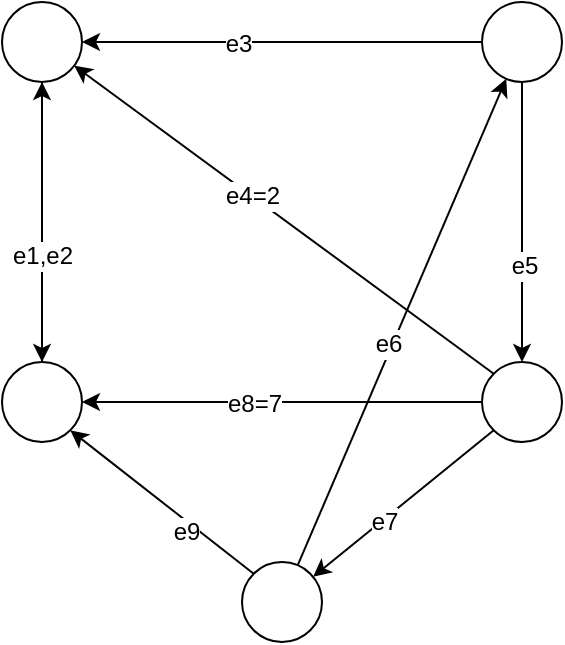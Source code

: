 <mxfile version="10.6.7" type="device"><diagram id="pur7vsi9FKwbe7itVoV9" name="weighted-head-partition"><mxGraphModel dx="1394" dy="819" grid="1" gridSize="10" guides="1" tooltips="1" connect="1" arrows="1" fold="1" page="1" pageScale="1" pageWidth="850" pageHeight="1100" math="0" shadow="0"><root><mxCell id="0"/><mxCell id="1" parent="0"/><mxCell id="kwLg56i8VwDMlJbmLGr5-1" style="edgeStyle=none;rounded=0;orthogonalLoop=1;jettySize=auto;html=1;entryX=0.5;entryY=0;entryDx=0;entryDy=0;" edge="1" parent="1" source="kwLg56i8VwDMlJbmLGr5-2" target="kwLg56i8VwDMlJbmLGr5-5"><mxGeometry relative="1" as="geometry"/></mxCell><mxCell id="kwLg56i8VwDMlJbmLGr5-2" value="" style="ellipse;whiteSpace=wrap;html=1;aspect=fixed;fillColor=none;gradientColor=none;" vertex="1" parent="1"><mxGeometry x="120" y="240" width="40" height="40" as="geometry"/></mxCell><mxCell id="kwLg56i8VwDMlJbmLGr5-3" style="edgeStyle=none;rounded=0;orthogonalLoop=1;jettySize=auto;html=1;" edge="1" parent="1" source="kwLg56i8VwDMlJbmLGr5-5" target="kwLg56i8VwDMlJbmLGr5-2"><mxGeometry relative="1" as="geometry"/></mxCell><mxCell id="kwLg56i8VwDMlJbmLGr5-4" value="e1,e2" style="text;html=1;resizable=0;points=[];align=center;verticalAlign=middle;labelBackgroundColor=#ffffff;" vertex="1" connectable="0" parent="kwLg56i8VwDMlJbmLGr5-3"><mxGeometry x="-0.243" relative="1" as="geometry"><mxPoint as="offset"/></mxGeometry></mxCell><mxCell id="kwLg56i8VwDMlJbmLGr5-5" value="" style="ellipse;whiteSpace=wrap;html=1;aspect=fixed;fillColor=none;gradientColor=none;" vertex="1" parent="1"><mxGeometry x="120" y="420" width="40" height="40" as="geometry"/></mxCell><mxCell id="kwLg56i8VwDMlJbmLGr5-6" style="edgeStyle=none;rounded=0;orthogonalLoop=1;jettySize=auto;html=1;exitX=0;exitY=1;exitDx=0;exitDy=0;" edge="1" parent="1" source="kwLg56i8VwDMlJbmLGr5-12" target="kwLg56i8VwDMlJbmLGr5-17"><mxGeometry relative="1" as="geometry"/></mxCell><mxCell id="kwLg56i8VwDMlJbmLGr5-7" value="e7" style="text;html=1;resizable=0;points=[];align=center;verticalAlign=middle;labelBackgroundColor=#ffffff;" vertex="1" connectable="0" parent="kwLg56i8VwDMlJbmLGr5-6"><mxGeometry x="0.231" y="1" relative="1" as="geometry"><mxPoint as="offset"/></mxGeometry></mxCell><mxCell id="kwLg56i8VwDMlJbmLGr5-8" style="edgeStyle=none;rounded=0;orthogonalLoop=1;jettySize=auto;html=1;exitX=0;exitY=0;exitDx=0;exitDy=0;" edge="1" parent="1" source="kwLg56i8VwDMlJbmLGr5-12" target="kwLg56i8VwDMlJbmLGr5-2"><mxGeometry relative="1" as="geometry"/></mxCell><mxCell id="kwLg56i8VwDMlJbmLGr5-9" value="e4=2" style="text;html=1;resizable=0;points=[];align=center;verticalAlign=middle;labelBackgroundColor=#ffffff;" vertex="1" connectable="0" parent="kwLg56i8VwDMlJbmLGr5-8"><mxGeometry x="0.154" relative="1" as="geometry"><mxPoint as="offset"/></mxGeometry></mxCell><mxCell id="kwLg56i8VwDMlJbmLGr5-10" style="edgeStyle=none;rounded=0;orthogonalLoop=1;jettySize=auto;html=1;" edge="1" parent="1" source="kwLg56i8VwDMlJbmLGr5-12" target="kwLg56i8VwDMlJbmLGr5-5"><mxGeometry relative="1" as="geometry"/></mxCell><mxCell id="kwLg56i8VwDMlJbmLGr5-11" value="e8=7" style="text;html=1;resizable=0;points=[];align=center;verticalAlign=middle;labelBackgroundColor=#ffffff;" vertex="1" connectable="0" parent="kwLg56i8VwDMlJbmLGr5-10"><mxGeometry x="0.14" y="1" relative="1" as="geometry"><mxPoint as="offset"/></mxGeometry></mxCell><mxCell id="kwLg56i8VwDMlJbmLGr5-12" value="" style="ellipse;whiteSpace=wrap;html=1;aspect=fixed;fillColor=none;gradientColor=none;" vertex="1" parent="1"><mxGeometry x="360" y="420" width="40" height="40" as="geometry"/></mxCell><mxCell id="kwLg56i8VwDMlJbmLGr5-13" style="edgeStyle=none;rounded=0;orthogonalLoop=1;jettySize=auto;html=1;exitX=0;exitY=0;exitDx=0;exitDy=0;entryX=1;entryY=1;entryDx=0;entryDy=0;" edge="1" parent="1" source="kwLg56i8VwDMlJbmLGr5-17" target="kwLg56i8VwDMlJbmLGr5-5"><mxGeometry relative="1" as="geometry"/></mxCell><mxCell id="kwLg56i8VwDMlJbmLGr5-14" value="e9" style="text;html=1;resizable=0;points=[];align=center;verticalAlign=middle;labelBackgroundColor=#ffffff;" vertex="1" connectable="0" parent="kwLg56i8VwDMlJbmLGr5-13"><mxGeometry x="-0.309" y="4" relative="1" as="geometry"><mxPoint as="offset"/></mxGeometry></mxCell><mxCell id="kwLg56i8VwDMlJbmLGr5-15" style="edgeStyle=none;rounded=0;orthogonalLoop=1;jettySize=auto;html=1;" edge="1" parent="1" source="kwLg56i8VwDMlJbmLGr5-17" target="kwLg56i8VwDMlJbmLGr5-22"><mxGeometry relative="1" as="geometry"/></mxCell><mxCell id="kwLg56i8VwDMlJbmLGr5-16" value="e6" style="text;html=1;resizable=0;points=[];align=center;verticalAlign=middle;labelBackgroundColor=#ffffff;" vertex="1" connectable="0" parent="kwLg56i8VwDMlJbmLGr5-15"><mxGeometry x="-0.097" y="2" relative="1" as="geometry"><mxPoint as="offset"/></mxGeometry></mxCell><mxCell id="kwLg56i8VwDMlJbmLGr5-17" value="" style="ellipse;whiteSpace=wrap;html=1;aspect=fixed;fillColor=none;gradientColor=none;" vertex="1" parent="1"><mxGeometry x="240" y="520" width="40" height="40" as="geometry"/></mxCell><mxCell id="kwLg56i8VwDMlJbmLGr5-18" style="edgeStyle=none;rounded=0;orthogonalLoop=1;jettySize=auto;html=1;exitX=0;exitY=0.5;exitDx=0;exitDy=0;entryX=1;entryY=0.5;entryDx=0;entryDy=0;" edge="1" parent="1" source="kwLg56i8VwDMlJbmLGr5-22" target="kwLg56i8VwDMlJbmLGr5-2"><mxGeometry relative="1" as="geometry"/></mxCell><mxCell id="kwLg56i8VwDMlJbmLGr5-19" value="e3" style="text;html=1;resizable=0;points=[];align=center;verticalAlign=middle;labelBackgroundColor=#ffffff;" vertex="1" connectable="0" parent="kwLg56i8VwDMlJbmLGr5-18"><mxGeometry x="0.22" y="1" relative="1" as="geometry"><mxPoint as="offset"/></mxGeometry></mxCell><mxCell id="kwLg56i8VwDMlJbmLGr5-20" style="edgeStyle=none;rounded=0;orthogonalLoop=1;jettySize=auto;html=1;" edge="1" parent="1" source="kwLg56i8VwDMlJbmLGr5-22" target="kwLg56i8VwDMlJbmLGr5-12"><mxGeometry relative="1" as="geometry"/></mxCell><mxCell id="kwLg56i8VwDMlJbmLGr5-21" value="e5" style="text;html=1;resizable=0;points=[];align=center;verticalAlign=middle;labelBackgroundColor=#ffffff;" vertex="1" connectable="0" parent="kwLg56i8VwDMlJbmLGr5-20"><mxGeometry x="0.314" y="1" relative="1" as="geometry"><mxPoint as="offset"/></mxGeometry></mxCell><mxCell id="kwLg56i8VwDMlJbmLGr5-22" value="" style="ellipse;whiteSpace=wrap;html=1;aspect=fixed;fillColor=none;gradientColor=none;" vertex="1" parent="1"><mxGeometry x="360" y="240" width="40" height="40" as="geometry"/></mxCell></root></mxGraphModel></diagram><diagram id="p9ZnJaOK91OXsC4oWT7e" name="weighted-matching"><mxGraphModel dx="1394" dy="819" grid="1" gridSize="10" guides="1" tooltips="1" connect="1" arrows="1" fold="1" page="1" pageScale="1" pageWidth="850" pageHeight="1100" math="0" shadow="0"><root><mxCell id="bOjt1pSvhy1-UZEjaPMm-0"/><mxCell id="bOjt1pSvhy1-UZEjaPMm-1" parent="bOjt1pSvhy1-UZEjaPMm-0"/><mxCell id="bOjt1pSvhy1-UZEjaPMm-6" style="edgeStyle=orthogonalEdgeStyle;rounded=0;orthogonalLoop=1;jettySize=auto;html=1;endArrow=none;endFill=0;" edge="1" parent="bOjt1pSvhy1-UZEjaPMm-1" source="bOjt1pSvhy1-UZEjaPMm-2" target="bOjt1pSvhy1-UZEjaPMm-5"><mxGeometry relative="1" as="geometry"/></mxCell><mxCell id="bOjt1pSvhy1-UZEjaPMm-10" value="4" style="text;html=1;resizable=0;points=[];align=center;verticalAlign=middle;labelBackgroundColor=#ffffff;fontSize=25;" vertex="1" connectable="0" parent="bOjt1pSvhy1-UZEjaPMm-6"><mxGeometry x="-0.28" y="1" relative="1" as="geometry"><mxPoint x="28" y="1" as="offset"/></mxGeometry></mxCell><mxCell id="bOjt1pSvhy1-UZEjaPMm-2" value="A" style="ellipse;whiteSpace=wrap;html=1;aspect=fixed;" vertex="1" parent="bOjt1pSvhy1-UZEjaPMm-1"><mxGeometry x="160" y="240" width="80" height="80" as="geometry"/></mxCell><mxCell id="bOjt1pSvhy1-UZEjaPMm-9" style="edgeStyle=orthogonalEdgeStyle;rounded=0;orthogonalLoop=1;jettySize=auto;html=1;endArrow=none;endFill=0;" edge="1" parent="bOjt1pSvhy1-UZEjaPMm-1" source="bOjt1pSvhy1-UZEjaPMm-3" target="bOjt1pSvhy1-UZEjaPMm-2"><mxGeometry relative="1" as="geometry"/></mxCell><mxCell id="bOjt1pSvhy1-UZEjaPMm-11" value="1" style="text;html=1;resizable=0;points=[];align=center;verticalAlign=middle;labelBackgroundColor=#ffffff;fontSize=25;" vertex="1" connectable="0" parent="bOjt1pSvhy1-UZEjaPMm-9"><mxGeometry x="0.25" y="-1" relative="1" as="geometry"><mxPoint x="-1" y="15" as="offset"/></mxGeometry></mxCell><mxCell id="bOjt1pSvhy1-UZEjaPMm-3" value="C" style="ellipse;whiteSpace=wrap;html=1;aspect=fixed;" vertex="1" parent="bOjt1pSvhy1-UZEjaPMm-1"><mxGeometry x="160" y="440" width="80" height="80" as="geometry"/></mxCell><mxCell id="bOjt1pSvhy1-UZEjaPMm-8" style="edgeStyle=orthogonalEdgeStyle;rounded=0;orthogonalLoop=1;jettySize=auto;html=1;endArrow=none;endFill=0;" edge="1" parent="bOjt1pSvhy1-UZEjaPMm-1" source="bOjt1pSvhy1-UZEjaPMm-4" target="bOjt1pSvhy1-UZEjaPMm-3"><mxGeometry relative="1" as="geometry"/></mxCell><mxCell id="bOjt1pSvhy1-UZEjaPMm-12" value="3" style="text;html=1;resizable=0;points=[];align=center;verticalAlign=middle;labelBackgroundColor=#ffffff;fontSize=25;" vertex="1" connectable="0" parent="bOjt1pSvhy1-UZEjaPMm-8"><mxGeometry x="0.24" y="1" relative="1" as="geometry"><mxPoint x="24" y="-1" as="offset"/></mxGeometry></mxCell><mxCell id="bOjt1pSvhy1-UZEjaPMm-4" value="D" style="ellipse;whiteSpace=wrap;html=1;aspect=fixed;" vertex="1" parent="bOjt1pSvhy1-UZEjaPMm-1"><mxGeometry x="440" y="440" width="80" height="80" as="geometry"/></mxCell><mxCell id="bOjt1pSvhy1-UZEjaPMm-7" style="edgeStyle=orthogonalEdgeStyle;rounded=0;orthogonalLoop=1;jettySize=auto;html=1;endArrow=none;endFill=0;" edge="1" parent="bOjt1pSvhy1-UZEjaPMm-1" source="bOjt1pSvhy1-UZEjaPMm-5" target="bOjt1pSvhy1-UZEjaPMm-4"><mxGeometry relative="1" as="geometry"/></mxCell><mxCell id="bOjt1pSvhy1-UZEjaPMm-13" value="5" style="text;html=1;resizable=0;points=[];align=center;verticalAlign=middle;labelBackgroundColor=#ffffff;fontSize=25;" vertex="1" connectable="0" parent="bOjt1pSvhy1-UZEjaPMm-7"><mxGeometry x="-0.217" relative="1" as="geometry"><mxPoint y="13" as="offset"/></mxGeometry></mxCell><mxCell id="bOjt1pSvhy1-UZEjaPMm-5" value="B" style="ellipse;whiteSpace=wrap;html=1;aspect=fixed;" vertex="1" parent="bOjt1pSvhy1-UZEjaPMm-1"><mxGeometry x="440" y="240" width="80" height="80" as="geometry"/></mxCell></root></mxGraphModel></diagram><diagram id="OJ2yWXOBW636ndRr6_Pl" name="matching"><mxGraphModel dx="1394" dy="819" grid="1" gridSize="10" guides="1" tooltips="1" connect="1" arrows="1" fold="1" page="1" pageScale="1" pageWidth="850" pageHeight="1100" math="0" shadow="0"><root><mxCell id="nTNoAteK3GbthfvuXXw5-0"/><mxCell id="nTNoAteK3GbthfvuXXw5-1" parent="nTNoAteK3GbthfvuXXw5-0"/><mxCell id="nTNoAteK3GbthfvuXXw5-14" style="edgeStyle=orthogonalEdgeStyle;rounded=0;orthogonalLoop=1;jettySize=auto;html=1;entryX=0;entryY=0.5;entryDx=0;entryDy=0;endArrow=none;endFill=0;fontSize=25;" edge="1" parent="nTNoAteK3GbthfvuXXw5-1" source="nTNoAteK3GbthfvuXXw5-2" target="nTNoAteK3GbthfvuXXw5-4"><mxGeometry relative="1" as="geometry"/></mxCell><mxCell id="nTNoAteK3GbthfvuXXw5-15" style="edgeStyle=orthogonalEdgeStyle;rounded=0;orthogonalLoop=1;jettySize=auto;html=1;endArrow=none;endFill=0;fontSize=25;" edge="1" parent="nTNoAteK3GbthfvuXXw5-1" source="nTNoAteK3GbthfvuXXw5-2" target="nTNoAteK3GbthfvuXXw5-3"><mxGeometry relative="1" as="geometry"/></mxCell><mxCell id="nTNoAteK3GbthfvuXXw5-2" value="v1" style="ellipse;whiteSpace=wrap;html=1;aspect=fixed;fontSize=19;" vertex="1" parent="nTNoAteK3GbthfvuXXw5-1"><mxGeometry x="80" y="200" width="40" height="40" as="geometry"/></mxCell><mxCell id="nTNoAteK3GbthfvuXXw5-16" style="edgeStyle=orthogonalEdgeStyle;rounded=0;orthogonalLoop=1;jettySize=auto;html=1;endArrow=none;endFill=0;fontSize=25;strokeColor=#859900;strokeWidth=6;" edge="1" parent="nTNoAteK3GbthfvuXXw5-1" source="nTNoAteK3GbthfvuXXw5-3" target="nTNoAteK3GbthfvuXXw5-6"><mxGeometry relative="1" as="geometry"/></mxCell><mxCell id="nTNoAteK3GbthfvuXXw5-18" style="edgeStyle=orthogonalEdgeStyle;rounded=0;orthogonalLoop=1;jettySize=auto;html=1;endArrow=none;endFill=0;fontSize=25;" edge="1" parent="nTNoAteK3GbthfvuXXw5-1" source="nTNoAteK3GbthfvuXXw5-3" target="nTNoAteK3GbthfvuXXw5-5"><mxGeometry relative="1" as="geometry"/></mxCell><mxCell id="nTNoAteK3GbthfvuXXw5-33" style="edgeStyle=none;rounded=0;orthogonalLoop=1;jettySize=auto;html=1;endArrow=none;endFill=0;fontSize=25;fontColor=#DC322F;" edge="1" parent="nTNoAteK3GbthfvuXXw5-1" source="nTNoAteK3GbthfvuXXw5-3" target="nTNoAteK3GbthfvuXXw5-4"><mxGeometry relative="1" as="geometry"/></mxCell><mxCell id="nTNoAteK3GbthfvuXXw5-3" value="v2" style="ellipse;whiteSpace=wrap;html=1;aspect=fixed;fontSize=19;" vertex="1" parent="nTNoAteK3GbthfvuXXw5-1"><mxGeometry x="80" y="320" width="40" height="40" as="geometry"/></mxCell><mxCell id="nTNoAteK3GbthfvuXXw5-22" style="edgeStyle=orthogonalEdgeStyle;rounded=0;orthogonalLoop=1;jettySize=auto;html=1;endArrow=none;endFill=0;fontSize=25;" edge="1" parent="nTNoAteK3GbthfvuXXw5-1" source="nTNoAteK3GbthfvuXXw5-4" target="nTNoAteK3GbthfvuXXw5-10"><mxGeometry relative="1" as="geometry"/></mxCell><mxCell id="nTNoAteK3GbthfvuXXw5-23" style="edgeStyle=orthogonalEdgeStyle;rounded=0;orthogonalLoop=1;jettySize=auto;html=1;endArrow=none;endFill=0;fontSize=25;strokeColor=#859900;strokeWidth=6;" edge="1" parent="nTNoAteK3GbthfvuXXw5-1" source="nTNoAteK3GbthfvuXXw5-4" target="nTNoAteK3GbthfvuXXw5-5"><mxGeometry relative="1" as="geometry"/></mxCell><mxCell id="nTNoAteK3GbthfvuXXw5-32" style="edgeStyle=none;rounded=0;orthogonalLoop=1;jettySize=auto;html=1;endArrow=none;endFill=0;fontSize=25;fontColor=#DC322F;" edge="1" parent="nTNoAteK3GbthfvuXXw5-1" source="nTNoAteK3GbthfvuXXw5-4" target="nTNoAteK3GbthfvuXXw5-11"><mxGeometry relative="1" as="geometry"/></mxCell><mxCell id="nTNoAteK3GbthfvuXXw5-4" value="v4" style="ellipse;whiteSpace=wrap;html=1;aspect=fixed;fontSize=19;" vertex="1" parent="nTNoAteK3GbthfvuXXw5-1"><mxGeometry x="200" y="200" width="40" height="40" as="geometry"/></mxCell><mxCell id="nTNoAteK3GbthfvuXXw5-20" style="edgeStyle=orthogonalEdgeStyle;rounded=0;orthogonalLoop=1;jettySize=auto;html=1;endArrow=none;endFill=0;fontSize=25;" edge="1" parent="nTNoAteK3GbthfvuXXw5-1" source="nTNoAteK3GbthfvuXXw5-5" target="nTNoAteK3GbthfvuXXw5-11"><mxGeometry relative="1" as="geometry"/></mxCell><mxCell id="nTNoAteK3GbthfvuXXw5-24" style="edgeStyle=orthogonalEdgeStyle;rounded=0;orthogonalLoop=1;jettySize=auto;html=1;entryX=0.5;entryY=0;entryDx=0;entryDy=0;endArrow=none;endFill=0;fontSize=25;" edge="1" parent="nTNoAteK3GbthfvuXXw5-1" source="nTNoAteK3GbthfvuXXw5-5" target="nTNoAteK3GbthfvuXXw5-9"><mxGeometry relative="1" as="geometry"/></mxCell><mxCell id="nTNoAteK3GbthfvuXXw5-5" value="v5" style="ellipse;whiteSpace=wrap;html=1;aspect=fixed;fontSize=19;" vertex="1" parent="nTNoAteK3GbthfvuXXw5-1"><mxGeometry x="200" y="320" width="40" height="40" as="geometry"/></mxCell><mxCell id="nTNoAteK3GbthfvuXXw5-19" style="edgeStyle=orthogonalEdgeStyle;rounded=0;orthogonalLoop=1;jettySize=auto;html=1;endArrow=none;endFill=0;fontSize=25;" edge="1" parent="nTNoAteK3GbthfvuXXw5-1" source="nTNoAteK3GbthfvuXXw5-6" target="nTNoAteK3GbthfvuXXw5-9"><mxGeometry relative="1" as="geometry"/></mxCell><mxCell id="nTNoAteK3GbthfvuXXw5-34" style="edgeStyle=none;rounded=0;orthogonalLoop=1;jettySize=auto;html=1;endArrow=none;endFill=0;fontSize=25;fontColor=#DC322F;" edge="1" parent="nTNoAteK3GbthfvuXXw5-1" source="nTNoAteK3GbthfvuXXw5-6" target="nTNoAteK3GbthfvuXXw5-5"><mxGeometry relative="1" as="geometry"/></mxCell><mxCell id="nTNoAteK3GbthfvuXXw5-6" value="v3" style="ellipse;whiteSpace=wrap;html=1;aspect=fixed;fontSize=19;" vertex="1" parent="nTNoAteK3GbthfvuXXw5-1"><mxGeometry x="80" y="440" width="40" height="40" as="geometry"/></mxCell><mxCell id="nTNoAteK3GbthfvuXXw5-21" style="edgeStyle=orthogonalEdgeStyle;rounded=0;orthogonalLoop=1;jettySize=auto;html=1;endArrow=none;endFill=0;fontSize=25;" edge="1" parent="nTNoAteK3GbthfvuXXw5-1" source="nTNoAteK3GbthfvuXXw5-9" target="nTNoAteK3GbthfvuXXw5-12"><mxGeometry relative="1" as="geometry"/></mxCell><mxCell id="nTNoAteK3GbthfvuXXw5-31" style="rounded=0;orthogonalLoop=1;jettySize=auto;html=1;endArrow=none;endFill=0;fontSize=25;fontColor=#DC322F;strokeColor=#859900;strokeWidth=6;" edge="1" parent="nTNoAteK3GbthfvuXXw5-1" source="nTNoAteK3GbthfvuXXw5-9" target="nTNoAteK3GbthfvuXXw5-11"><mxGeometry relative="1" as="geometry"/></mxCell><mxCell id="nTNoAteK3GbthfvuXXw5-9" value="v6" style="ellipse;whiteSpace=wrap;html=1;aspect=fixed;fontSize=19;" vertex="1" parent="nTNoAteK3GbthfvuXXw5-1"><mxGeometry x="200" y="440" width="40" height="40" as="geometry"/></mxCell><mxCell id="nTNoAteK3GbthfvuXXw5-26" style="edgeStyle=orthogonalEdgeStyle;rounded=0;orthogonalLoop=1;jettySize=auto;html=1;endArrow=none;endFill=0;fontSize=25;" edge="1" parent="nTNoAteK3GbthfvuXXw5-1" source="nTNoAteK3GbthfvuXXw5-10" target="nTNoAteK3GbthfvuXXw5-11"><mxGeometry relative="1" as="geometry"/></mxCell><mxCell id="nTNoAteK3GbthfvuXXw5-29" style="rounded=0;orthogonalLoop=1;jettySize=auto;html=1;endArrow=none;endFill=0;fontSize=25;fontColor=#DC322F;strokeColor=#859900;strokeWidth=6;" edge="1" parent="nTNoAteK3GbthfvuXXw5-1" source="nTNoAteK3GbthfvuXXw5-10" target="nTNoAteK3GbthfvuXXw5-13"><mxGeometry relative="1" as="geometry"/></mxCell><mxCell id="nTNoAteK3GbthfvuXXw5-10" value="v7" style="ellipse;whiteSpace=wrap;html=1;aspect=fixed;fontSize=19;" vertex="1" parent="nTNoAteK3GbthfvuXXw5-1"><mxGeometry x="320" y="200" width="40" height="40" as="geometry"/></mxCell><mxCell id="nTNoAteK3GbthfvuXXw5-25" style="edgeStyle=orthogonalEdgeStyle;rounded=0;orthogonalLoop=1;jettySize=auto;html=1;endArrow=none;endFill=0;fontSize=25;" edge="1" parent="nTNoAteK3GbthfvuXXw5-1" source="nTNoAteK3GbthfvuXXw5-11" target="nTNoAteK3GbthfvuXXw5-12"><mxGeometry relative="1" as="geometry"/></mxCell><mxCell id="nTNoAteK3GbthfvuXXw5-30" style="edgeStyle=orthogonalEdgeStyle;rounded=0;orthogonalLoop=1;jettySize=auto;html=1;endArrow=none;endFill=0;fontSize=25;" edge="1" parent="nTNoAteK3GbthfvuXXw5-1" source="nTNoAteK3GbthfvuXXw5-11" target="nTNoAteK3GbthfvuXXw5-13"><mxGeometry relative="1" as="geometry"/></mxCell><mxCell id="nTNoAteK3GbthfvuXXw5-11" value="v8" style="ellipse;whiteSpace=wrap;html=1;aspect=fixed;fontSize=19;" vertex="1" parent="nTNoAteK3GbthfvuXXw5-1"><mxGeometry x="320" y="320" width="40" height="40" as="geometry"/></mxCell><mxCell id="nTNoAteK3GbthfvuXXw5-28" style="rounded=0;orthogonalLoop=1;jettySize=auto;html=1;endArrow=none;endFill=0;fontSize=25;" edge="1" parent="nTNoAteK3GbthfvuXXw5-1" source="nTNoAteK3GbthfvuXXw5-12" target="nTNoAteK3GbthfvuXXw5-13"><mxGeometry relative="1" as="geometry"/></mxCell><mxCell id="nTNoAteK3GbthfvuXXw5-12" value="v9" style="ellipse;whiteSpace=wrap;html=1;aspect=fixed;fontSize=19;" vertex="1" parent="nTNoAteK3GbthfvuXXw5-1"><mxGeometry x="320" y="440" width="40" height="40" as="geometry"/></mxCell><mxCell id="nTNoAteK3GbthfvuXXw5-13" value="v10" style="ellipse;whiteSpace=wrap;html=1;aspect=fixed;fontSize=19;" vertex="1" parent="nTNoAteK3GbthfvuXXw5-1"><mxGeometry x="440" y="320" width="40" height="40" as="geometry"/></mxCell><mxCell id="nTNoAteK3GbthfvuXXw5-36" value="&lt;b&gt;Matched&lt;/b&gt;" style="rounded=0;whiteSpace=wrap;html=1;fontSize=25;fontColor=#859900;" vertex="1" parent="nTNoAteK3GbthfvuXXw5-1"><mxGeometry x="480" y="200" width="160" height="40" as="geometry"/></mxCell></root></mxGraphModel></diagram></mxfile>
